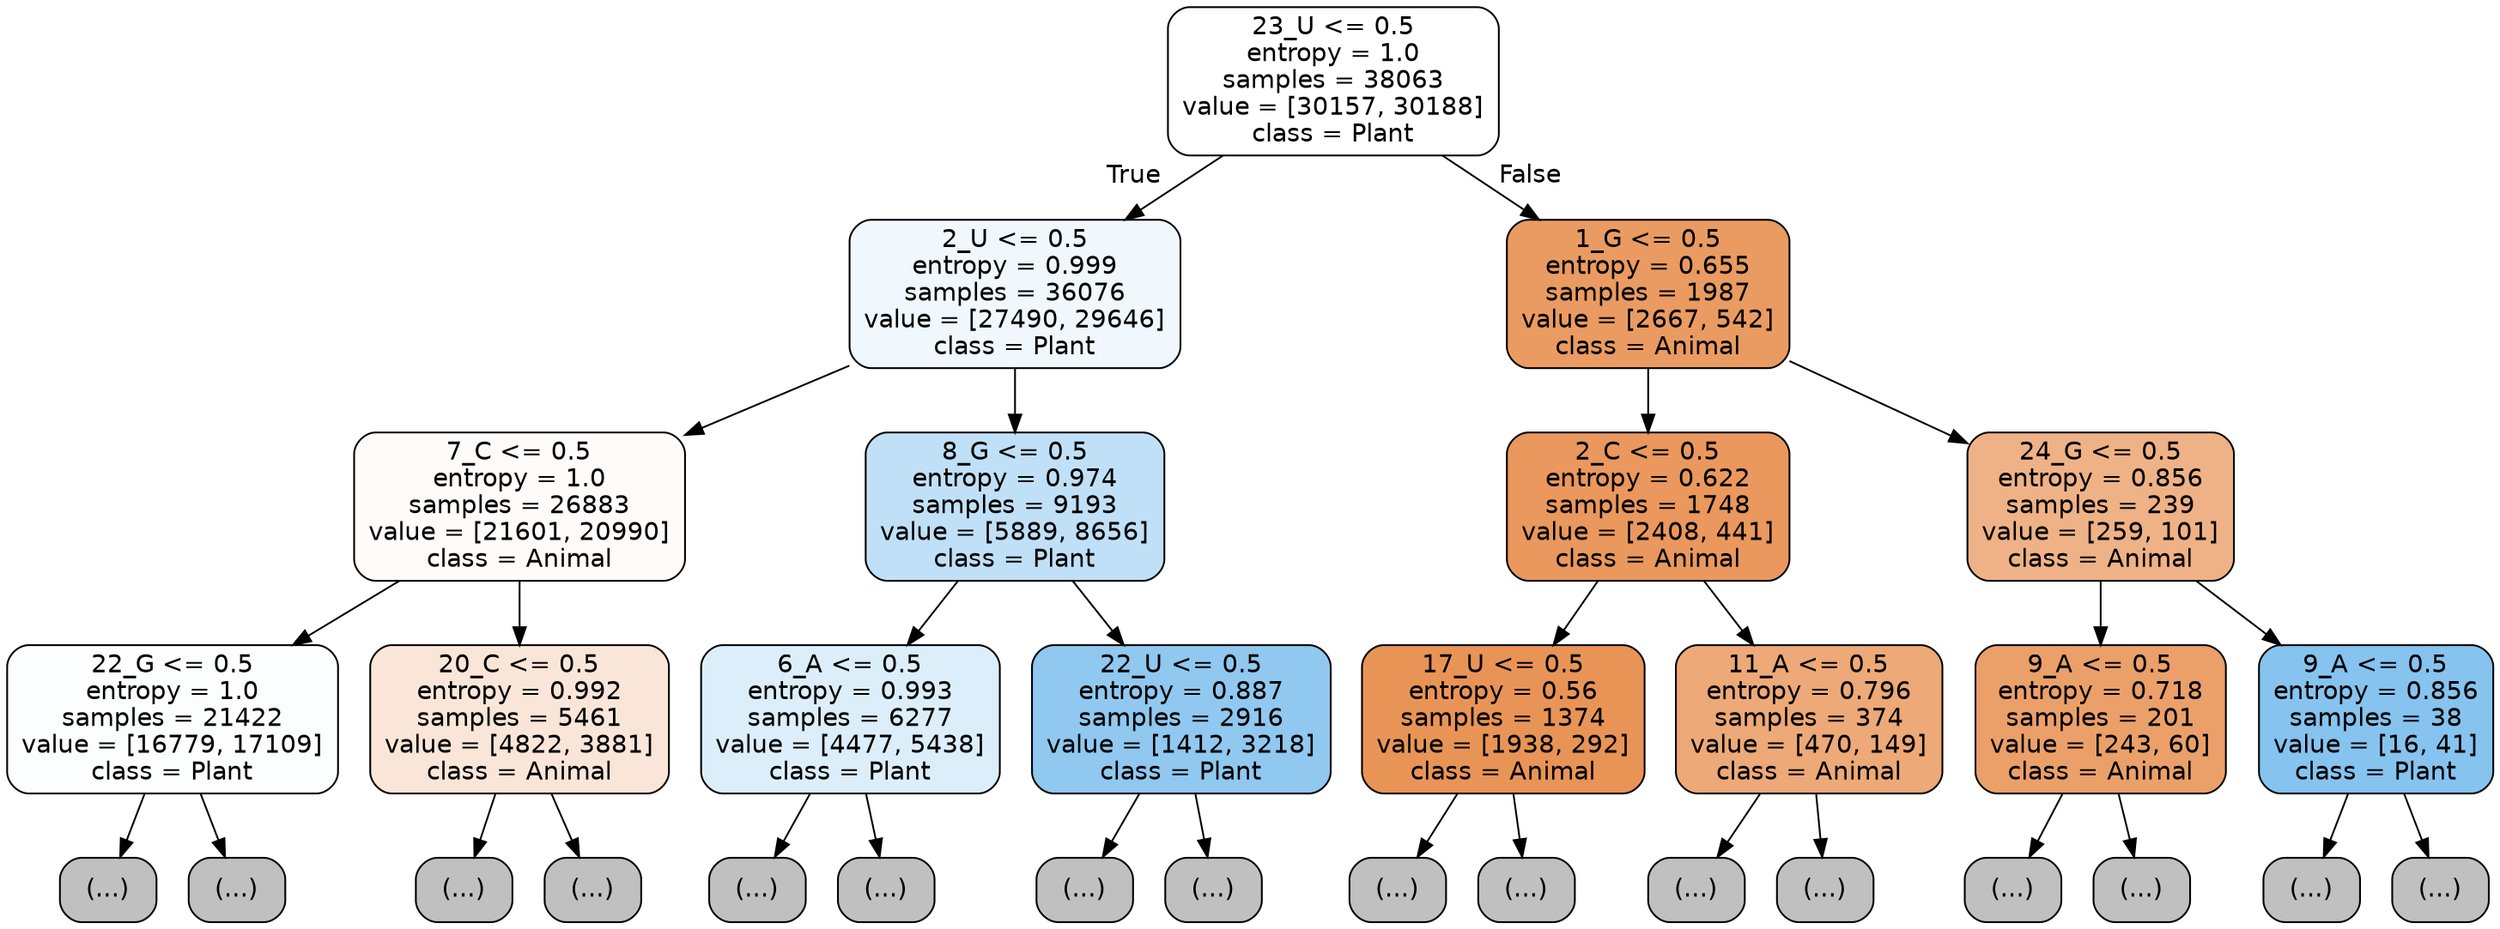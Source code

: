 digraph Tree {
node [shape=box, style="filled, rounded", color="black", fontname="helvetica"] ;
edge [fontname="helvetica"] ;
0 [label="23_U <= 0.5\nentropy = 1.0\nsamples = 38063\nvalue = [30157, 30188]\nclass = Plant", fillcolor="#ffffff"] ;
1 [label="2_U <= 0.5\nentropy = 0.999\nsamples = 36076\nvalue = [27490, 29646]\nclass = Plant", fillcolor="#f1f8fd"] ;
0 -> 1 [labeldistance=2.5, labelangle=45, headlabel="True"] ;
2 [label="7_C <= 0.5\nentropy = 1.0\nsamples = 26883\nvalue = [21601, 20990]\nclass = Animal", fillcolor="#fefbf9"] ;
1 -> 2 ;
3 [label="22_G <= 0.5\nentropy = 1.0\nsamples = 21422\nvalue = [16779, 17109]\nclass = Plant", fillcolor="#fbfdfe"] ;
2 -> 3 ;
4 [label="(...)", fillcolor="#C0C0C0"] ;
3 -> 4 ;
8347 [label="(...)", fillcolor="#C0C0C0"] ;
3 -> 8347 ;
9298 [label="20_C <= 0.5\nentropy = 0.992\nsamples = 5461\nvalue = [4822, 3881]\nclass = Animal", fillcolor="#fae6d8"] ;
2 -> 9298 ;
9299 [label="(...)", fillcolor="#C0C0C0"] ;
9298 -> 9299 ;
11202 [label="(...)", fillcolor="#C0C0C0"] ;
9298 -> 11202 ;
11797 [label="8_G <= 0.5\nentropy = 0.974\nsamples = 9193\nvalue = [5889, 8656]\nclass = Plant", fillcolor="#c0e0f7"] ;
1 -> 11797 ;
11798 [label="6_A <= 0.5\nentropy = 0.993\nsamples = 6277\nvalue = [4477, 5438]\nclass = Plant", fillcolor="#dceefa"] ;
11797 -> 11798 ;
11799 [label="(...)", fillcolor="#C0C0C0"] ;
11798 -> 11799 ;
14154 [label="(...)", fillcolor="#C0C0C0"] ;
11798 -> 14154 ;
14903 [label="22_U <= 0.5\nentropy = 0.887\nsamples = 2916\nvalue = [1412, 3218]\nclass = Plant", fillcolor="#90c8f0"] ;
11797 -> 14903 ;
14904 [label="(...)", fillcolor="#C0C0C0"] ;
14903 -> 14904 ;
15795 [label="(...)", fillcolor="#C0C0C0"] ;
14903 -> 15795 ;
15892 [label="1_G <= 0.5\nentropy = 0.655\nsamples = 1987\nvalue = [2667, 542]\nclass = Animal", fillcolor="#ea9b61"] ;
0 -> 15892 [labeldistance=2.5, labelangle=-45, headlabel="False"] ;
15893 [label="2_C <= 0.5\nentropy = 0.622\nsamples = 1748\nvalue = [2408, 441]\nclass = Animal", fillcolor="#ea985d"] ;
15892 -> 15893 ;
15894 [label="17_U <= 0.5\nentropy = 0.56\nsamples = 1374\nvalue = [1938, 292]\nclass = Animal", fillcolor="#e99457"] ;
15893 -> 15894 ;
15895 [label="(...)", fillcolor="#C0C0C0"] ;
15894 -> 15895 ;
16224 [label="(...)", fillcolor="#C0C0C0"] ;
15894 -> 16224 ;
16363 [label="11_A <= 0.5\nentropy = 0.796\nsamples = 374\nvalue = [470, 149]\nclass = Animal", fillcolor="#eda978"] ;
15893 -> 16363 ;
16364 [label="(...)", fillcolor="#C0C0C0"] ;
16363 -> 16364 ;
16481 [label="(...)", fillcolor="#C0C0C0"] ;
16363 -> 16481 ;
16502 [label="24_G <= 0.5\nentropy = 0.856\nsamples = 239\nvalue = [259, 101]\nclass = Animal", fillcolor="#efb286"] ;
15892 -> 16502 ;
16503 [label="9_A <= 0.5\nentropy = 0.718\nsamples = 201\nvalue = [243, 60]\nclass = Animal", fillcolor="#eba06a"] ;
16502 -> 16503 ;
16504 [label="(...)", fillcolor="#C0C0C0"] ;
16503 -> 16504 ;
16597 [label="(...)", fillcolor="#C0C0C0"] ;
16503 -> 16597 ;
16620 [label="9_A <= 0.5\nentropy = 0.856\nsamples = 38\nvalue = [16, 41]\nclass = Plant", fillcolor="#86c3ef"] ;
16502 -> 16620 ;
16621 [label="(...)", fillcolor="#C0C0C0"] ;
16620 -> 16621 ;
16632 [label="(...)", fillcolor="#C0C0C0"] ;
16620 -> 16632 ;
}